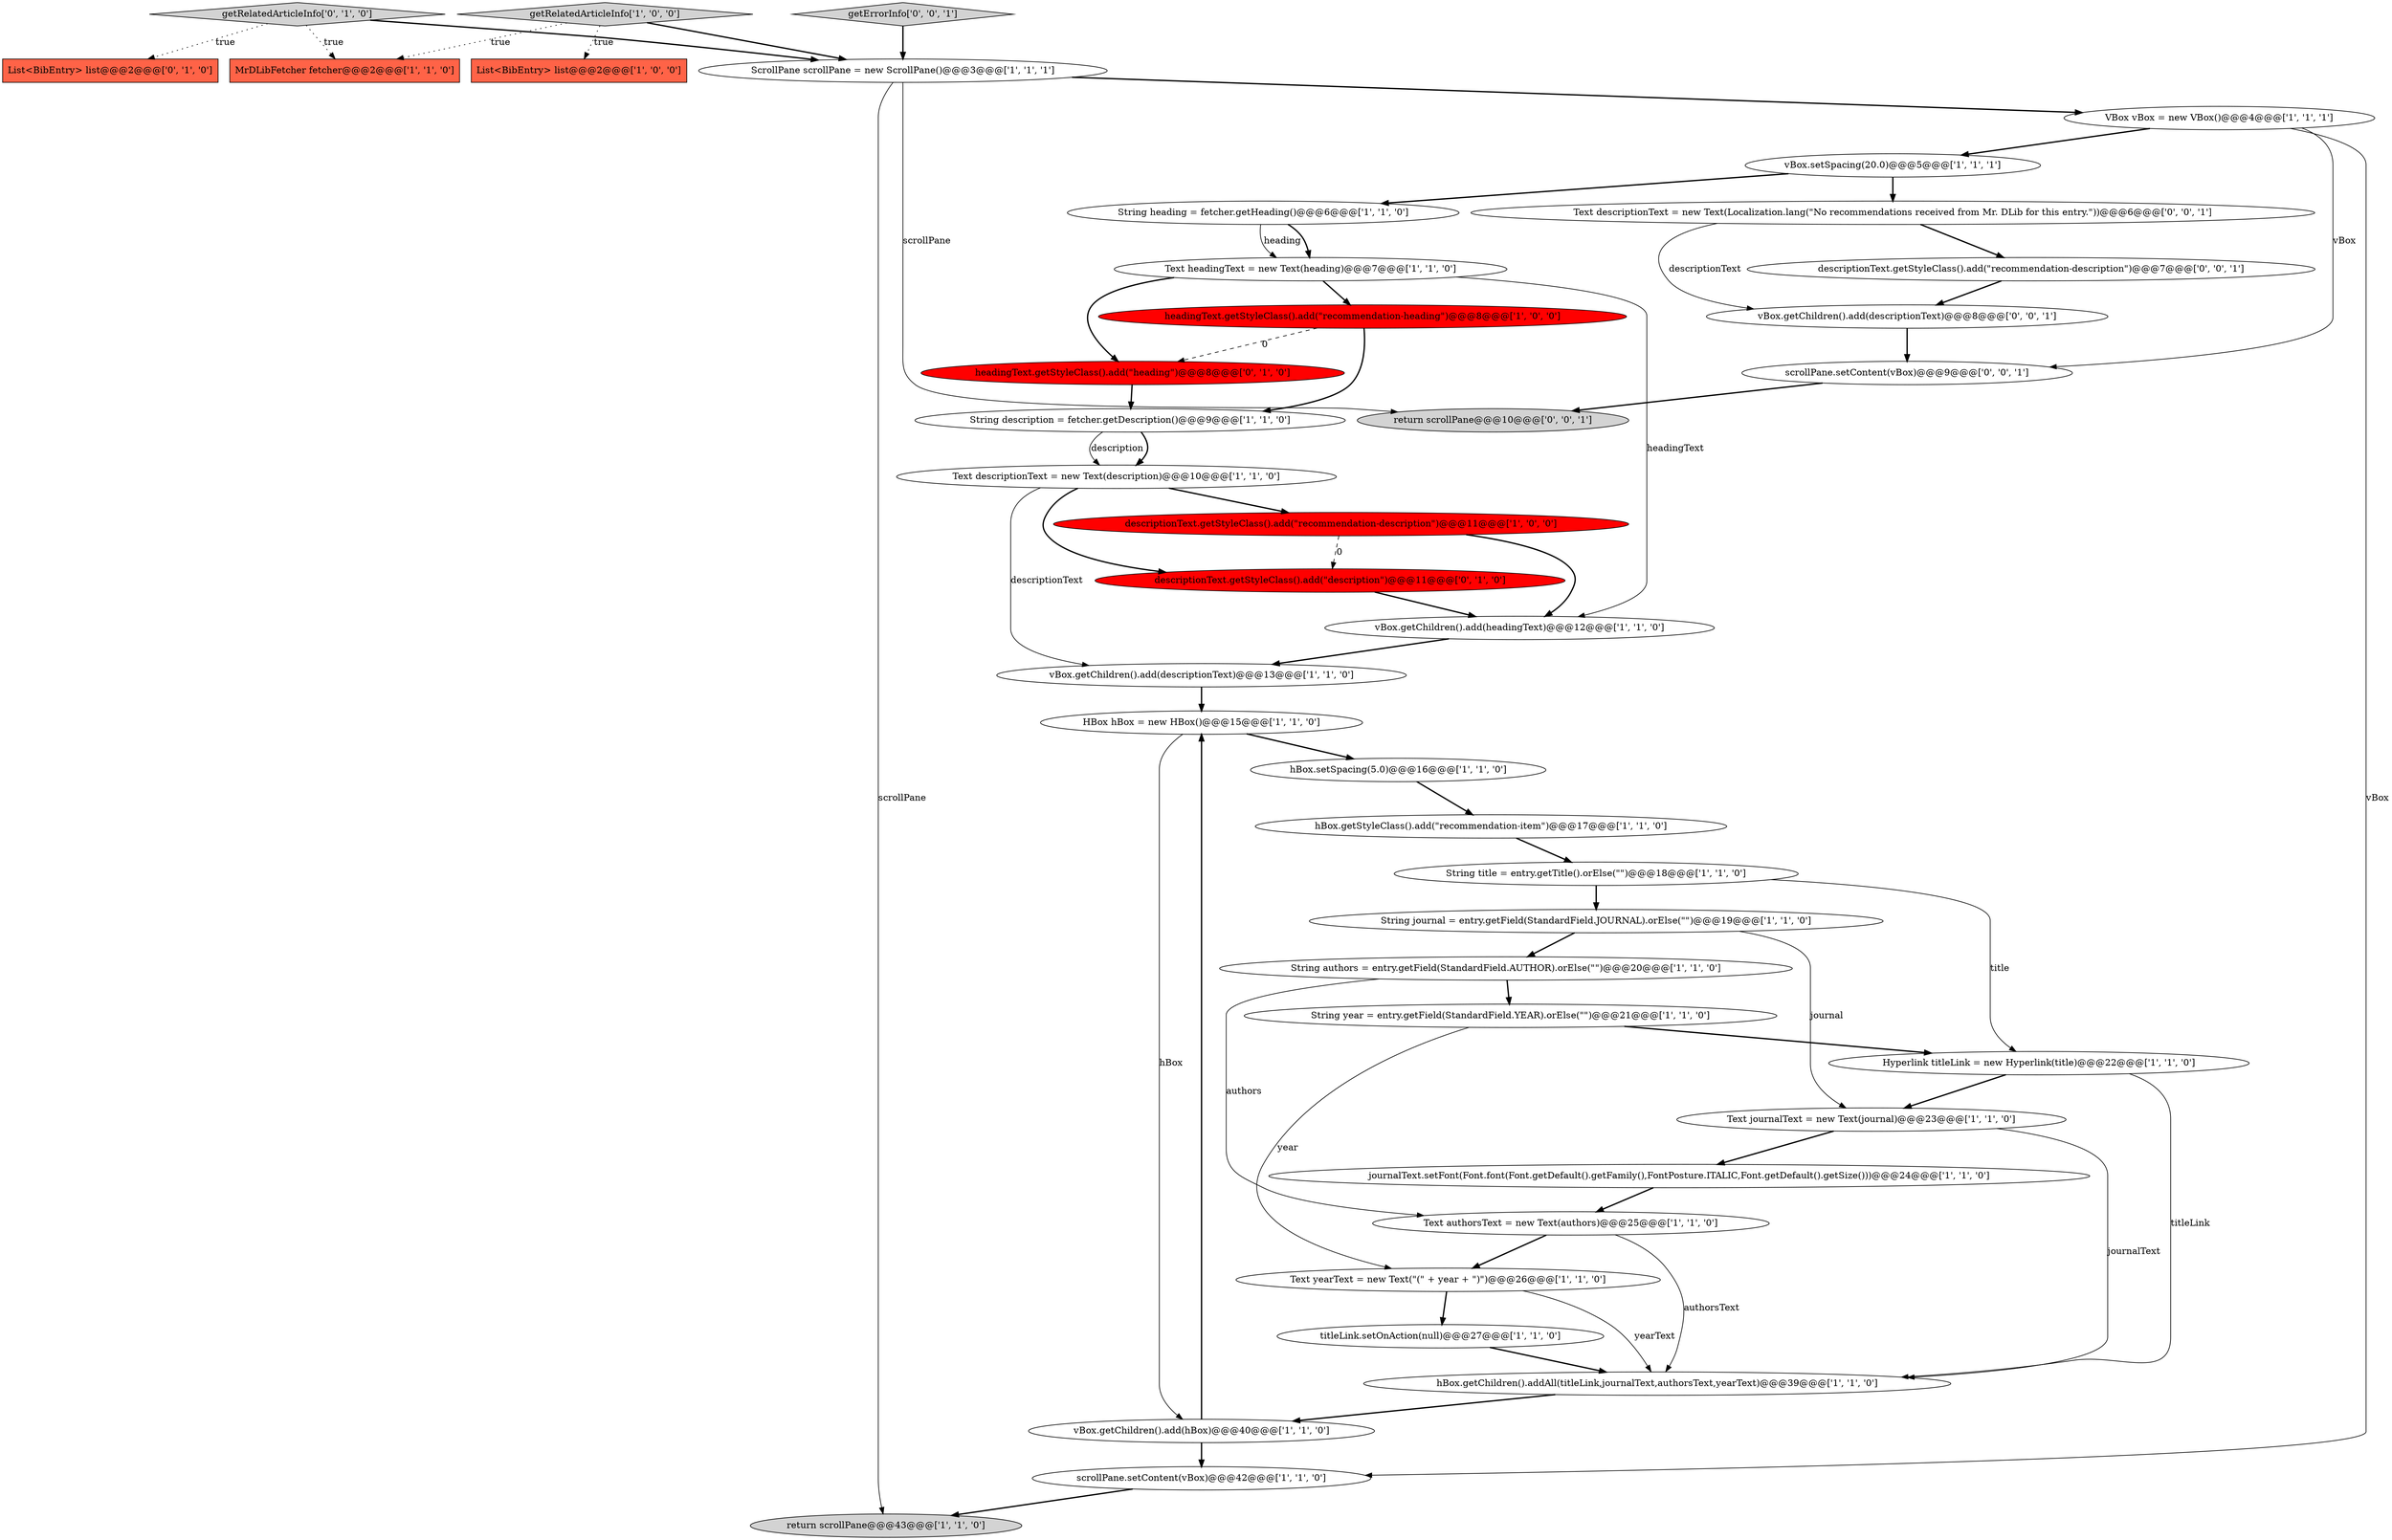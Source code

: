 digraph {
23 [style = filled, label = "descriptionText.getStyleClass().add(\"recommendation-description\")@@@11@@@['1', '0', '0']", fillcolor = red, shape = ellipse image = "AAA1AAABBB1BBB"];
37 [style = filled, label = "return scrollPane@@@10@@@['0', '0', '1']", fillcolor = lightgray, shape = ellipse image = "AAA0AAABBB3BBB"];
8 [style = filled, label = "String year = entry.getField(StandardField.YEAR).orElse(\"\")@@@21@@@['1', '1', '0']", fillcolor = white, shape = ellipse image = "AAA0AAABBB1BBB"];
17 [style = filled, label = "Text authorsText = new Text(authors)@@@25@@@['1', '1', '0']", fillcolor = white, shape = ellipse image = "AAA0AAABBB1BBB"];
21 [style = filled, label = "String heading = fetcher.getHeading()@@@6@@@['1', '1', '0']", fillcolor = white, shape = ellipse image = "AAA0AAABBB1BBB"];
25 [style = filled, label = "vBox.getChildren().add(descriptionText)@@@13@@@['1', '1', '0']", fillcolor = white, shape = ellipse image = "AAA0AAABBB1BBB"];
36 [style = filled, label = "scrollPane.setContent(vBox)@@@9@@@['0', '0', '1']", fillcolor = white, shape = ellipse image = "AAA0AAABBB3BBB"];
16 [style = filled, label = "journalText.setFont(Font.font(Font.getDefault().getFamily(),FontPosture.ITALIC,Font.getDefault().getSize()))@@@24@@@['1', '1', '0']", fillcolor = white, shape = ellipse image = "AAA0AAABBB1BBB"];
19 [style = filled, label = "Hyperlink titleLink = new Hyperlink(title)@@@22@@@['1', '1', '0']", fillcolor = white, shape = ellipse image = "AAA0AAABBB1BBB"];
1 [style = filled, label = "Text descriptionText = new Text(description)@@@10@@@['1', '1', '0']", fillcolor = white, shape = ellipse image = "AAA0AAABBB1BBB"];
20 [style = filled, label = "vBox.setSpacing(20.0)@@@5@@@['1', '1', '1']", fillcolor = white, shape = ellipse image = "AAA0AAABBB1BBB"];
10 [style = filled, label = "String authors = entry.getField(StandardField.AUTHOR).orElse(\"\")@@@20@@@['1', '1', '0']", fillcolor = white, shape = ellipse image = "AAA0AAABBB1BBB"];
4 [style = filled, label = "headingText.getStyleClass().add(\"recommendation-heading\")@@@8@@@['1', '0', '0']", fillcolor = red, shape = ellipse image = "AAA1AAABBB1BBB"];
7 [style = filled, label = "getRelatedArticleInfo['1', '0', '0']", fillcolor = lightgray, shape = diamond image = "AAA0AAABBB1BBB"];
32 [style = filled, label = "descriptionText.getStyleClass().add(\"description\")@@@11@@@['0', '1', '0']", fillcolor = red, shape = ellipse image = "AAA1AAABBB2BBB"];
34 [style = filled, label = "getRelatedArticleInfo['0', '1', '0']", fillcolor = lightgray, shape = diamond image = "AAA0AAABBB2BBB"];
24 [style = filled, label = "return scrollPane@@@43@@@['1', '1', '0']", fillcolor = lightgray, shape = ellipse image = "AAA0AAABBB1BBB"];
18 [style = filled, label = "String title = entry.getTitle().orElse(\"\")@@@18@@@['1', '1', '0']", fillcolor = white, shape = ellipse image = "AAA0AAABBB1BBB"];
33 [style = filled, label = "List<BibEntry> list@@@2@@@['0', '1', '0']", fillcolor = tomato, shape = box image = "AAA0AAABBB2BBB"];
35 [style = filled, label = "descriptionText.getStyleClass().add(\"recommendation-description\")@@@7@@@['0', '0', '1']", fillcolor = white, shape = ellipse image = "AAA0AAABBB3BBB"];
2 [style = filled, label = "hBox.getStyleClass().add(\"recommendation-item\")@@@17@@@['1', '1', '0']", fillcolor = white, shape = ellipse image = "AAA0AAABBB1BBB"];
15 [style = filled, label = "String journal = entry.getField(StandardField.JOURNAL).orElse(\"\")@@@19@@@['1', '1', '0']", fillcolor = white, shape = ellipse image = "AAA0AAABBB1BBB"];
5 [style = filled, label = "vBox.getChildren().add(headingText)@@@12@@@['1', '1', '0']", fillcolor = white, shape = ellipse image = "AAA0AAABBB1BBB"];
22 [style = filled, label = "Text yearText = new Text(\"(\" + year + \")\")@@@26@@@['1', '1', '0']", fillcolor = white, shape = ellipse image = "AAA0AAABBB1BBB"];
0 [style = filled, label = "vBox.getChildren().add(hBox)@@@40@@@['1', '1', '0']", fillcolor = white, shape = ellipse image = "AAA0AAABBB1BBB"];
14 [style = filled, label = "HBox hBox = new HBox()@@@15@@@['1', '1', '0']", fillcolor = white, shape = ellipse image = "AAA0AAABBB1BBB"];
31 [style = filled, label = "headingText.getStyleClass().add(\"heading\")@@@8@@@['0', '1', '0']", fillcolor = red, shape = ellipse image = "AAA1AAABBB2BBB"];
26 [style = filled, label = "ScrollPane scrollPane = new ScrollPane()@@@3@@@['1', '1', '1']", fillcolor = white, shape = ellipse image = "AAA0AAABBB1BBB"];
28 [style = filled, label = "hBox.setSpacing(5.0)@@@16@@@['1', '1', '0']", fillcolor = white, shape = ellipse image = "AAA0AAABBB1BBB"];
3 [style = filled, label = "Text headingText = new Text(heading)@@@7@@@['1', '1', '0']", fillcolor = white, shape = ellipse image = "AAA0AAABBB1BBB"];
13 [style = filled, label = "hBox.getChildren().addAll(titleLink,journalText,authorsText,yearText)@@@39@@@['1', '1', '0']", fillcolor = white, shape = ellipse image = "AAA0AAABBB1BBB"];
6 [style = filled, label = "scrollPane.setContent(vBox)@@@42@@@['1', '1', '0']", fillcolor = white, shape = ellipse image = "AAA0AAABBB1BBB"];
39 [style = filled, label = "Text descriptionText = new Text(Localization.lang(\"No recommendations received from Mr. DLib for this entry.\"))@@@6@@@['0', '0', '1']", fillcolor = white, shape = ellipse image = "AAA0AAABBB3BBB"];
11 [style = filled, label = "List<BibEntry> list@@@2@@@['1', '0', '0']", fillcolor = tomato, shape = box image = "AAA0AAABBB1BBB"];
38 [style = filled, label = "vBox.getChildren().add(descriptionText)@@@8@@@['0', '0', '1']", fillcolor = white, shape = ellipse image = "AAA0AAABBB3BBB"];
40 [style = filled, label = "getErrorInfo['0', '0', '1']", fillcolor = lightgray, shape = diamond image = "AAA0AAABBB3BBB"];
9 [style = filled, label = "Text journalText = new Text(journal)@@@23@@@['1', '1', '0']", fillcolor = white, shape = ellipse image = "AAA0AAABBB1BBB"];
12 [style = filled, label = "VBox vBox = new VBox()@@@4@@@['1', '1', '1']", fillcolor = white, shape = ellipse image = "AAA0AAABBB1BBB"];
27 [style = filled, label = "String description = fetcher.getDescription()@@@9@@@['1', '1', '0']", fillcolor = white, shape = ellipse image = "AAA0AAABBB1BBB"];
30 [style = filled, label = "MrDLibFetcher fetcher@@@2@@@['1', '1', '0']", fillcolor = tomato, shape = box image = "AAA0AAABBB1BBB"];
29 [style = filled, label = "titleLink.setOnAction(null)@@@27@@@['1', '1', '0']", fillcolor = white, shape = ellipse image = "AAA0AAABBB1BBB"];
32->5 [style = bold, label=""];
9->13 [style = solid, label="journalText"];
8->22 [style = solid, label="year"];
15->10 [style = bold, label=""];
27->1 [style = bold, label=""];
23->5 [style = bold, label=""];
0->6 [style = bold, label=""];
3->31 [style = bold, label=""];
8->19 [style = bold, label=""];
39->38 [style = solid, label="descriptionText"];
1->25 [style = solid, label="descriptionText"];
18->15 [style = bold, label=""];
10->17 [style = solid, label="authors"];
22->29 [style = bold, label=""];
12->20 [style = bold, label=""];
4->31 [style = dashed, label="0"];
2->18 [style = bold, label=""];
38->36 [style = bold, label=""];
14->28 [style = bold, label=""];
6->24 [style = bold, label=""];
25->14 [style = bold, label=""];
16->17 [style = bold, label=""];
12->36 [style = solid, label="vBox"];
17->22 [style = bold, label=""];
3->4 [style = bold, label=""];
9->16 [style = bold, label=""];
1->23 [style = bold, label=""];
5->25 [style = bold, label=""];
15->9 [style = solid, label="journal"];
23->32 [style = dashed, label="0"];
7->26 [style = bold, label=""];
20->21 [style = bold, label=""];
26->24 [style = solid, label="scrollPane"];
27->1 [style = solid, label="description"];
18->19 [style = solid, label="title"];
28->2 [style = bold, label=""];
22->13 [style = solid, label="yearText"];
26->12 [style = bold, label=""];
0->14 [style = bold, label=""];
7->11 [style = dotted, label="true"];
10->8 [style = bold, label=""];
31->27 [style = bold, label=""];
19->9 [style = bold, label=""];
34->26 [style = bold, label=""];
17->13 [style = solid, label="authorsText"];
39->35 [style = bold, label=""];
4->27 [style = bold, label=""];
21->3 [style = solid, label="heading"];
34->33 [style = dotted, label="true"];
20->39 [style = bold, label=""];
1->32 [style = bold, label=""];
40->26 [style = bold, label=""];
13->0 [style = bold, label=""];
3->5 [style = solid, label="headingText"];
35->38 [style = bold, label=""];
36->37 [style = bold, label=""];
12->6 [style = solid, label="vBox"];
7->30 [style = dotted, label="true"];
34->30 [style = dotted, label="true"];
14->0 [style = solid, label="hBox"];
26->37 [style = solid, label="scrollPane"];
21->3 [style = bold, label=""];
19->13 [style = solid, label="titleLink"];
29->13 [style = bold, label=""];
}
